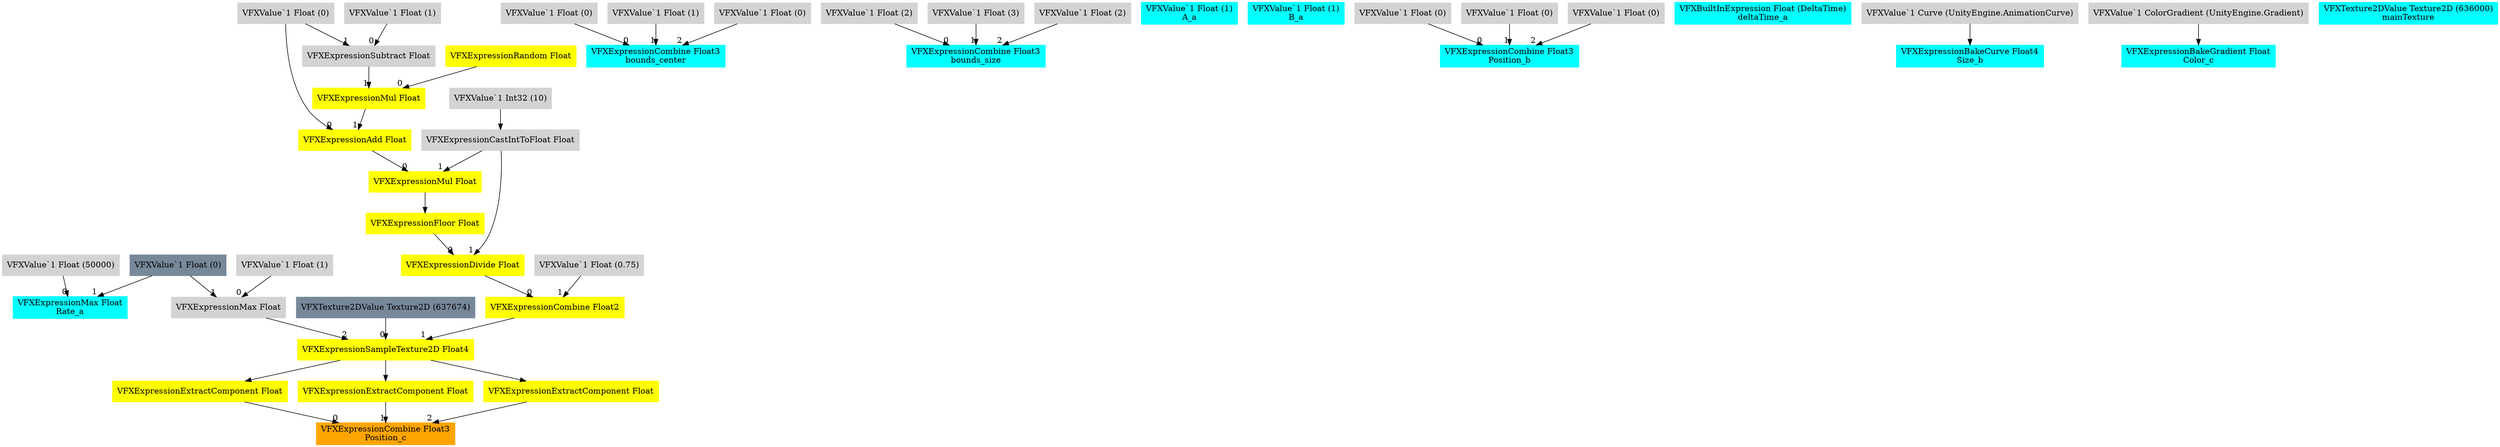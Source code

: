 digraph G {
node0 [shape="box" color="cyan" style="filled" label="VFXExpressionMax Float
Rate_a"]
node1 [shape="box" color="lightgray" style="filled" label="VFXValue`1 Float (50000)"]
node2 [shape="box" color="lightslategray" style="filled" label="VFXValue`1 Float (0)"]
node3 [shape="box" color="cyan" style="filled" label="VFXExpressionCombine Float3
bounds_center"]
node4 [shape="box" color="lightgray" style="filled" label="VFXValue`1 Float (0)"]
node5 [shape="box" color="lightgray" style="filled" label="VFXValue`1 Float (1)"]
node6 [shape="box" color="lightgray" style="filled" label="VFXValue`1 Float (0)"]
node7 [shape="box" color="cyan" style="filled" label="VFXExpressionCombine Float3
bounds_size"]
node8 [shape="box" color="lightgray" style="filled" label="VFXValue`1 Float (2)"]
node9 [shape="box" color="lightgray" style="filled" label="VFXValue`1 Float (3)"]
node10 [shape="box" color="lightgray" style="filled" label="VFXValue`1 Float (2)"]
node11 [shape="box" color="cyan" style="filled" label="VFXValue`1 Float (1)
A_a"]
node12 [shape="box" color="cyan" style="filled" label="VFXValue`1 Float (1)
B_a"]
node13 [shape="box" color="cyan" style="filled" label="VFXExpressionCombine Float3
Position_b"]
node14 [shape="box" color="lightgray" style="filled" label="VFXValue`1 Float (0)"]
node15 [shape="box" color="lightgray" style="filled" label="VFXValue`1 Float (0)"]
node16 [shape="box" color="lightgray" style="filled" label="VFXValue`1 Float (0)"]
node17 [shape="box" color="orange" style="filled" label="VFXExpressionCombine Float3
Position_c"]
node18 [shape="box" color="yellow" style="filled" label="VFXExpressionExtractComponent Float"]
node19 [shape="box" color="yellow" style="filled" label="VFXExpressionSampleTexture2D Float4"]
node20 [shape="box" color="lightslategray" style="filled" label="VFXTexture2DValue Texture2D (637674)"]
node21 [shape="box" color="yellow" style="filled" label="VFXExpressionCombine Float2"]
node22 [shape="box" color="yellow" style="filled" label="VFXExpressionDivide Float"]
node23 [shape="box" color="yellow" style="filled" label="VFXExpressionFloor Float"]
node24 [shape="box" color="yellow" style="filled" label="VFXExpressionMul Float"]
node25 [shape="box" color="yellow" style="filled" label="VFXExpressionAdd Float"]
node26 [shape="box" color="lightgray" style="filled" label="VFXValue`1 Float (0)"]
node27 [shape="box" color="yellow" style="filled" label="VFXExpressionMul Float"]
node28 [shape="box" color="yellow" style="filled" label="VFXExpressionRandom Float"]
node29 [shape="box" color="lightgray" style="filled" label="VFXExpressionSubtract Float"]
node30 [shape="box" color="lightgray" style="filled" label="VFXValue`1 Float (1)"]
node31 [shape="box" color="lightgray" style="filled" label="VFXExpressionCastIntToFloat Float"]
node32 [shape="box" color="lightgray" style="filled" label="VFXValue`1 Int32 (10)"]
node33 [shape="box" color="lightgray" style="filled" label="VFXValue`1 Float (0.75)"]
node34 [shape="box" color="lightgray" style="filled" label="VFXExpressionMax Float"]
node35 [shape="box" color="lightgray" style="filled" label="VFXValue`1 Float (1)"]
node36 [shape="box" color="yellow" style="filled" label="VFXExpressionExtractComponent Float"]
node37 [shape="box" color="yellow" style="filled" label="VFXExpressionExtractComponent Float"]
node38 [shape="box" color="cyan" style="filled" label="VFXBuiltInExpression Float (DeltaTime)
deltaTime_a"]
node39 [shape="box" color="cyan" style="filled" label="VFXExpressionBakeCurve Float4
Size_b"]
node40 [shape="box" color="lightgray" style="filled" label="VFXValue`1 Curve (UnityEngine.AnimationCurve)"]
node41 [shape="box" color="cyan" style="filled" label="VFXExpressionBakeGradient Float
Color_c"]
node42 [shape="box" color="lightgray" style="filled" label="VFXValue`1 ColorGradient (UnityEngine.Gradient)"]
node43 [shape="box" color="cyan" style="filled" label="VFXTexture2DValue Texture2D (636000)
mainTexture"]
node1 -> node0 [headlabel="0"]
node2 -> node0 [headlabel="1"]
node4 -> node3 [headlabel="0"]
node5 -> node3 [headlabel="1"]
node6 -> node3 [headlabel="2"]
node8 -> node7 [headlabel="0"]
node9 -> node7 [headlabel="1"]
node10 -> node7 [headlabel="2"]
node14 -> node13 [headlabel="0"]
node15 -> node13 [headlabel="1"]
node16 -> node13 [headlabel="2"]
node18 -> node17 [headlabel="0"]
node36 -> node17 [headlabel="1"]
node37 -> node17 [headlabel="2"]
node19 -> node18 
node20 -> node19 [headlabel="0"]
node21 -> node19 [headlabel="1"]
node34 -> node19 [headlabel="2"]
node22 -> node21 [headlabel="0"]
node33 -> node21 [headlabel="1"]
node23 -> node22 [headlabel="0"]
node31 -> node22 [headlabel="1"]
node24 -> node23 
node25 -> node24 [headlabel="0"]
node31 -> node24 [headlabel="1"]
node26 -> node25 [headlabel="0"]
node27 -> node25 [headlabel="1"]
node28 -> node27 [headlabel="0"]
node29 -> node27 [headlabel="1"]
node30 -> node29 [headlabel="0"]
node26 -> node29 [headlabel="1"]
node32 -> node31 
node35 -> node34 [headlabel="0"]
node2 -> node34 [headlabel="1"]
node19 -> node36 
node19 -> node37 
node40 -> node39 
node42 -> node41 
}
